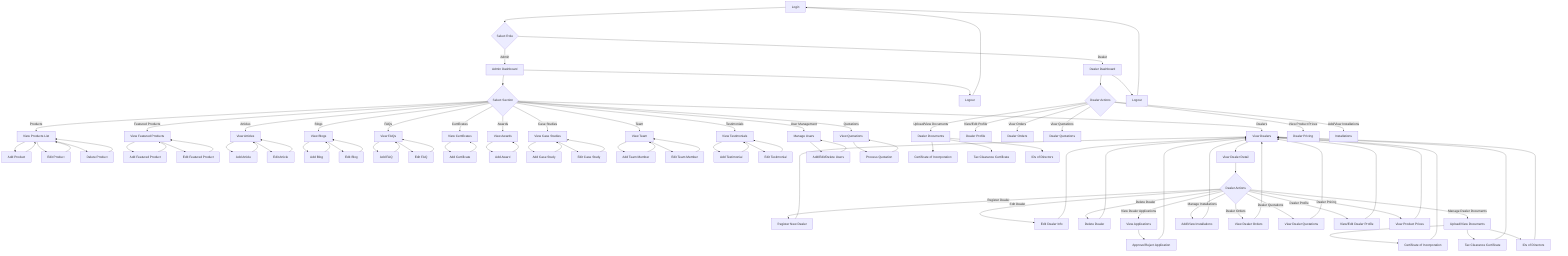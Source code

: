 flowchart TD
    %% Login
    A[Login] --> B{Select Role}
    B -- Admin --> C[Admin Dashboard]
    B -- Dealer --> D[Dealer Dashboard]

    %% Admin Dashboard
    C --> C1{Select Section}
    C1 -- Products --> E[View Products List]
    E --> E1[Add Product]
    E --> E2[Edit Product]
    E --> E3[Delete Product]
    E1 --> E
    E2 --> E
    E3 --> E

    C1 -- Featured Products --> F[View Featured Products]
    F --> F1[Add Featured Product]
    F --> F2[Edit Featured Product]
    F1 --> F
    F2 --> F

    C1 -- Articles --> G[View Articles]
    G --> G1[Add Article]
    G --> G2[Edit Article]
    G1 --> G
    G2 --> G

    C1 -- Blogs --> H[View Blogs]
    H --> H1[Add Blog]
    H --> H2[Edit Blog]
    H1 --> H
    H2 --> H

    C1 -- FAQs --> I[View FAQs]
    I --> I1[Add FAQ]
    I --> I2[Edit FAQ]
    I1 --> I
    I2 --> I

    C1 -- Certificates --> J[View Certificates]
    J --> J1[Add Certificate]
    J1 --> J

    C1 -- Awards --> K[View Awards]
    K --> K1[Add Award]
    K1 --> K

    C1 -- Case Studies --> L[View Case Studies]
    L --> L1[Add Case Study]
    L --> L2[Edit Case Study]
    L1 --> L
    L2 --> L

    C1 -- Team --> M[View Team]
    M --> M1[Add Team Member]
    M --> M2[Edit Team Member]
    M1 --> M
    M2 --> M

    C1 -- Testimonials --> N[View Testimonials]
    N --> N1[Add Testimonial]
    N --> N2[Edit Testimonial]
    N1 --> N
    N2 --> N

    C1 -- Dealers --> O[View Dealers]
    O --> O1[View Dealer Detail]
    O1 --> O2{Dealer Actions}
    O2 -- Register Dealer --> O3[Register New Dealer]
    O2 -- Edit Dealer --> O4[Edit Dealer Info]
    O2 -- Delete Dealer --> O5[Delete Dealer]
    O2 -- View Dealer Applications --> O6[View Applications]
    O6 --> O7[Approve/Reject Application]
    O2 -- Manage Dealer Documents --> O8[Upload/View Documents]
    O8 --> O9[Certificate of Incorporation]
    O8 --> O10[Tax Clearance Certificate]
    O8 --> O11[IDs of Directors]
    O2 -- Manage Installations --> O12[Add/View Installations]
    O2 -- Dealer Orders --> O13[View Dealer Orders]
    O2 -- Dealer Quotations --> O14[View Dealer Quotations]
    O2 -- Dealer Profile --> O15[View/Edit Dealer Profile]
    O2 -- Dealer Pricing --> O16[View Product Prices]
    O3 --> O
    O4 --> O
    O5 --> O
    O7 --> O
    O9 --> O
    O10 --> O
    O11 --> O
    O12 --> O
    O13 --> O
    O14 --> O
    O15 --> O
    O16 --> O

    C1 -- User Management --> P[Manage Users]
    P --> P1[Add/Edit/Delete Users]
    P1 --> P

    C1 -- Quotations --> Q[View Quotations]
    Q --> Q1[Process Quotation]
    Q1 --> Q

    %% Admin Logout
    C --> R[Logout]
    R --> A

    %% Dealer Dashboard
    D --> D1{Dealer Actions}
    D1 -- View/Edit Profile --> D2[Dealer Profile]
    D1 -- View Orders --> D3[Dealer Orders]
    D1 -- View Quotations --> D4[Dealer Quotations]
    D1 -- Upload/View Documents --> D5[Dealer Documents]
    D5 --> D6[Certificate of Incorporation]
    D5 --> D7[Tax Clearance Certificate]
    D5 --> D8[IDs of Directors]
    D1 -- View Product Prices --> D9[Dealer Pricing]
    D1 -- Add/View Installations --> D10[Installations]

    %% Dealer Logout
    D --> S[Logout]
    S --> A